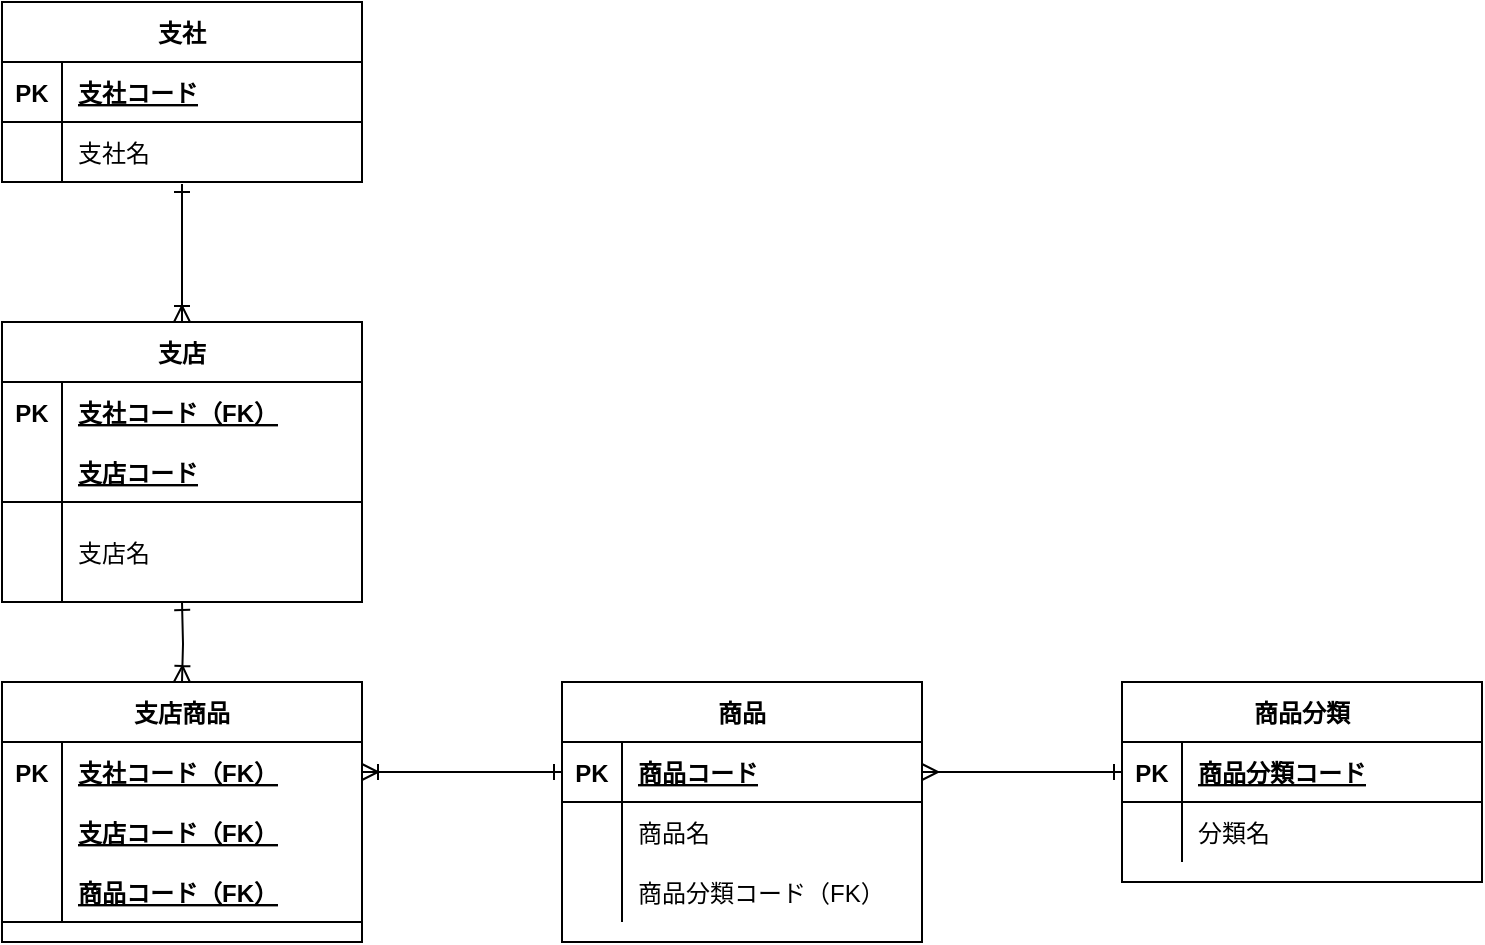 <mxfile>
    <diagram id="PDNJWhATNdJcNaNPMS8d" name="IE">
        <mxGraphModel dx="1092" dy="980" grid="1" gridSize="10" guides="1" tooltips="1" connect="1" arrows="1" fold="1" page="1" pageScale="1" pageWidth="1000" pageHeight="700" math="0" shadow="0">
            <root>
                <mxCell id="0"/>
                <mxCell id="1" parent="0"/>
                <mxCell id="2" value="支社" style="shape=table;startSize=30;container=1;collapsible=1;childLayout=tableLayout;fixedRows=1;rowLines=0;fontStyle=1;align=center;resizeLast=1;" parent="1" vertex="1">
                    <mxGeometry x="40" y="140" width="180" height="90" as="geometry"/>
                </mxCell>
                <mxCell id="3" value="" style="shape=partialRectangle;collapsible=0;dropTarget=0;pointerEvents=0;fillColor=none;top=0;left=0;bottom=1;right=0;points=[[0,0.5],[1,0.5]];portConstraint=eastwest;" parent="2" vertex="1">
                    <mxGeometry y="30" width="180" height="30" as="geometry"/>
                </mxCell>
                <mxCell id="4" value="PK" style="shape=partialRectangle;connectable=0;fillColor=none;top=0;left=0;bottom=0;right=0;fontStyle=1;overflow=hidden;" parent="3" vertex="1">
                    <mxGeometry width="30" height="30" as="geometry"/>
                </mxCell>
                <mxCell id="5" value="支社コード" style="shape=partialRectangle;connectable=0;fillColor=none;top=0;left=0;bottom=0;right=0;align=left;spacingLeft=6;fontStyle=5;overflow=hidden;" parent="3" vertex="1">
                    <mxGeometry x="30" width="150" height="30" as="geometry"/>
                </mxCell>
                <mxCell id="6" value="" style="shape=partialRectangle;collapsible=0;dropTarget=0;pointerEvents=0;fillColor=none;top=0;left=0;bottom=0;right=0;points=[[0,0.5],[1,0.5]];portConstraint=eastwest;" parent="2" vertex="1">
                    <mxGeometry y="60" width="180" height="30" as="geometry"/>
                </mxCell>
                <mxCell id="7" value="" style="shape=partialRectangle;connectable=0;fillColor=none;top=0;left=0;bottom=0;right=0;editable=1;overflow=hidden;" parent="6" vertex="1">
                    <mxGeometry width="30" height="30" as="geometry"/>
                </mxCell>
                <mxCell id="8" value="支社名" style="shape=partialRectangle;connectable=0;fillColor=none;top=0;left=0;bottom=0;right=0;align=left;spacingLeft=6;overflow=hidden;" parent="6" vertex="1">
                    <mxGeometry x="30" width="150" height="30" as="geometry"/>
                </mxCell>
                <mxCell id="15" value="支店" style="shape=table;startSize=30;container=1;collapsible=1;childLayout=tableLayout;fixedRows=1;rowLines=0;fontStyle=1;align=center;resizeLast=1;" parent="1" vertex="1">
                    <mxGeometry x="40" y="300" width="180" height="140" as="geometry"/>
                </mxCell>
                <mxCell id="16" value="" style="shape=partialRectangle;collapsible=0;dropTarget=0;pointerEvents=0;fillColor=none;top=0;left=0;bottom=1;right=0;points=[[0,0.5],[1,0.5]];portConstraint=eastwest;strokeColor=none;" parent="15" vertex="1">
                    <mxGeometry y="30" width="180" height="30" as="geometry"/>
                </mxCell>
                <mxCell id="17" value="PK" style="shape=partialRectangle;connectable=0;fillColor=none;top=0;left=0;bottom=0;right=0;fontStyle=1;overflow=hidden;" parent="16" vertex="1">
                    <mxGeometry width="30" height="30" as="geometry"/>
                </mxCell>
                <mxCell id="18" value="支社コード（FK）" style="shape=partialRectangle;connectable=0;fillColor=none;top=0;left=0;bottom=0;right=0;align=left;spacingLeft=6;fontStyle=5;overflow=hidden;" parent="16" vertex="1">
                    <mxGeometry x="30" width="150" height="30" as="geometry"/>
                </mxCell>
                <mxCell id="29" value="" style="shape=partialRectangle;collapsible=0;dropTarget=0;pointerEvents=0;fillColor=none;top=0;left=0;bottom=1;right=0;points=[[0,0.5],[1,0.5]];portConstraint=eastwest;" parent="15" vertex="1">
                    <mxGeometry y="60" width="180" height="30" as="geometry"/>
                </mxCell>
                <mxCell id="30" value="" style="shape=partialRectangle;connectable=0;fillColor=none;top=0;left=0;bottom=0;right=0;fontStyle=1;overflow=hidden;" parent="29" vertex="1">
                    <mxGeometry width="30" height="30" as="geometry"/>
                </mxCell>
                <mxCell id="31" value="支店コード" style="shape=partialRectangle;connectable=0;fillColor=none;top=0;left=0;bottom=0;right=0;align=left;spacingLeft=6;fontStyle=5;overflow=hidden;" parent="29" vertex="1">
                    <mxGeometry x="30" width="150" height="30" as="geometry"/>
                </mxCell>
                <mxCell id="19" value="" style="shape=partialRectangle;collapsible=0;dropTarget=0;pointerEvents=0;fillColor=none;top=0;left=0;bottom=0;right=0;points=[[0,0.5],[1,0.5]];portConstraint=eastwest;" parent="15" vertex="1">
                    <mxGeometry y="90" width="180" height="50" as="geometry"/>
                </mxCell>
                <mxCell id="20" value="" style="shape=partialRectangle;connectable=0;fillColor=none;top=0;left=0;bottom=0;right=0;editable=1;overflow=hidden;" parent="19" vertex="1">
                    <mxGeometry width="30" height="50" as="geometry"/>
                </mxCell>
                <mxCell id="21" value="支店名" style="shape=partialRectangle;connectable=0;fillColor=none;top=0;left=0;bottom=0;right=0;align=left;spacingLeft=6;overflow=hidden;" parent="19" vertex="1">
                    <mxGeometry x="30" width="150" height="50" as="geometry"/>
                </mxCell>
                <mxCell id="35" value="支店商品" style="shape=table;startSize=30;container=1;collapsible=1;childLayout=tableLayout;fixedRows=1;rowLines=0;fontStyle=1;align=center;resizeLast=1;" parent="1" vertex="1">
                    <mxGeometry x="40" y="480" width="180" height="130" as="geometry"/>
                </mxCell>
                <mxCell id="36" value="" style="shape=partialRectangle;collapsible=0;dropTarget=0;pointerEvents=0;fillColor=none;top=0;left=0;bottom=1;right=0;points=[[0,0.5],[1,0.5]];portConstraint=eastwest;strokeColor=none;" parent="35" vertex="1">
                    <mxGeometry y="30" width="180" height="30" as="geometry"/>
                </mxCell>
                <mxCell id="37" value="PK" style="shape=partialRectangle;connectable=0;fillColor=none;top=0;left=0;bottom=0;right=0;fontStyle=1;overflow=hidden;" parent="36" vertex="1">
                    <mxGeometry width="30" height="30" as="geometry"/>
                </mxCell>
                <mxCell id="38" value="支社コード（FK）" style="shape=partialRectangle;connectable=0;fillColor=none;top=0;left=0;bottom=0;right=0;align=left;spacingLeft=6;fontStyle=5;overflow=hidden;" parent="36" vertex="1">
                    <mxGeometry x="30" width="150" height="30" as="geometry"/>
                </mxCell>
                <mxCell id="51" style="shape=partialRectangle;collapsible=0;dropTarget=0;pointerEvents=0;fillColor=none;top=0;left=0;bottom=1;right=0;points=[[0,0.5],[1,0.5]];portConstraint=eastwest;strokeColor=none;" parent="35" vertex="1">
                    <mxGeometry y="60" width="180" height="30" as="geometry"/>
                </mxCell>
                <mxCell id="52" style="shape=partialRectangle;connectable=0;fillColor=none;top=0;left=0;bottom=0;right=0;fontStyle=1;overflow=hidden;" parent="51" vertex="1">
                    <mxGeometry width="30" height="30" as="geometry"/>
                </mxCell>
                <mxCell id="53" value="支店コード（FK）" style="shape=partialRectangle;connectable=0;fillColor=none;top=0;left=0;bottom=0;right=0;align=left;spacingLeft=6;fontStyle=5;overflow=hidden;" parent="51" vertex="1">
                    <mxGeometry x="30" width="150" height="30" as="geometry"/>
                </mxCell>
                <mxCell id="48" style="shape=partialRectangle;collapsible=0;dropTarget=0;pointerEvents=0;fillColor=none;top=0;left=0;bottom=1;right=0;points=[[0,0.5],[1,0.5]];portConstraint=eastwest;" parent="35" vertex="1">
                    <mxGeometry y="90" width="180" height="30" as="geometry"/>
                </mxCell>
                <mxCell id="49" style="shape=partialRectangle;connectable=0;fillColor=none;top=0;left=0;bottom=0;right=0;fontStyle=1;overflow=hidden;" parent="48" vertex="1">
                    <mxGeometry width="30" height="30" as="geometry"/>
                </mxCell>
                <mxCell id="50" value="商品コード（FK）" style="shape=partialRectangle;connectable=0;fillColor=none;top=0;left=0;bottom=0;right=0;align=left;spacingLeft=6;fontStyle=5;overflow=hidden;" parent="48" vertex="1">
                    <mxGeometry x="30" width="150" height="30" as="geometry"/>
                </mxCell>
                <mxCell id="55" value="商品" style="shape=table;startSize=30;container=1;collapsible=1;childLayout=tableLayout;fixedRows=1;rowLines=0;fontStyle=1;align=center;resizeLast=1;" parent="1" vertex="1">
                    <mxGeometry x="320" y="480" width="180" height="130" as="geometry">
                        <mxRectangle x="320" y="480" width="60" height="30" as="alternateBounds"/>
                    </mxGeometry>
                </mxCell>
                <mxCell id="56" value="" style="shape=partialRectangle;collapsible=0;dropTarget=0;pointerEvents=0;fillColor=none;top=0;left=0;bottom=1;right=0;points=[[0,0.5],[1,0.5]];portConstraint=eastwest;" parent="55" vertex="1">
                    <mxGeometry y="30" width="180" height="30" as="geometry"/>
                </mxCell>
                <mxCell id="57" value="PK" style="shape=partialRectangle;connectable=0;fillColor=none;top=0;left=0;bottom=0;right=0;fontStyle=1;overflow=hidden;" parent="56" vertex="1">
                    <mxGeometry width="30" height="30" as="geometry"/>
                </mxCell>
                <mxCell id="58" value="商品コード" style="shape=partialRectangle;connectable=0;fillColor=none;top=0;left=0;bottom=0;right=0;align=left;spacingLeft=6;fontStyle=5;overflow=hidden;" parent="56" vertex="1">
                    <mxGeometry x="30" width="150" height="30" as="geometry"/>
                </mxCell>
                <mxCell id="59" value="" style="shape=partialRectangle;collapsible=0;dropTarget=0;pointerEvents=0;fillColor=none;top=0;left=0;bottom=0;right=0;points=[[0,0.5],[1,0.5]];portConstraint=eastwest;" parent="55" vertex="1">
                    <mxGeometry y="60" width="180" height="30" as="geometry"/>
                </mxCell>
                <mxCell id="60" value="" style="shape=partialRectangle;connectable=0;fillColor=none;top=0;left=0;bottom=0;right=0;editable=1;overflow=hidden;" parent="59" vertex="1">
                    <mxGeometry width="30" height="30" as="geometry"/>
                </mxCell>
                <mxCell id="61" value="商品名" style="shape=partialRectangle;connectable=0;fillColor=none;top=0;left=0;bottom=0;right=0;align=left;spacingLeft=6;overflow=hidden;" parent="59" vertex="1">
                    <mxGeometry x="30" width="150" height="30" as="geometry"/>
                </mxCell>
                <mxCell id="62" value="" style="shape=partialRectangle;collapsible=0;dropTarget=0;pointerEvents=0;fillColor=none;top=0;left=0;bottom=0;right=0;points=[[0,0.5],[1,0.5]];portConstraint=eastwest;" parent="55" vertex="1">
                    <mxGeometry y="90" width="180" height="30" as="geometry"/>
                </mxCell>
                <mxCell id="63" value="" style="shape=partialRectangle;connectable=0;fillColor=none;top=0;left=0;bottom=0;right=0;editable=1;overflow=hidden;" parent="62" vertex="1">
                    <mxGeometry width="30" height="30" as="geometry"/>
                </mxCell>
                <mxCell id="64" value="商品分類コード（FK）" style="shape=partialRectangle;connectable=0;fillColor=none;top=0;left=0;bottom=0;right=0;align=left;spacingLeft=6;overflow=hidden;" parent="62" vertex="1">
                    <mxGeometry x="30" width="150" height="30" as="geometry"/>
                </mxCell>
                <mxCell id="68" value="商品分類" style="shape=table;startSize=30;container=1;collapsible=1;childLayout=tableLayout;fixedRows=1;rowLines=0;fontStyle=1;align=center;resizeLast=1;" parent="1" vertex="1">
                    <mxGeometry x="600" y="480" width="180" height="100" as="geometry"/>
                </mxCell>
                <mxCell id="69" value="" style="shape=partialRectangle;collapsible=0;dropTarget=0;pointerEvents=0;fillColor=none;top=0;left=0;bottom=1;right=0;points=[[0,0.5],[1,0.5]];portConstraint=eastwest;" parent="68" vertex="1">
                    <mxGeometry y="30" width="180" height="30" as="geometry"/>
                </mxCell>
                <mxCell id="70" value="PK" style="shape=partialRectangle;connectable=0;fillColor=none;top=0;left=0;bottom=0;right=0;fontStyle=1;overflow=hidden;" parent="69" vertex="1">
                    <mxGeometry width="30" height="30" as="geometry"/>
                </mxCell>
                <mxCell id="71" value="商品分類コード" style="shape=partialRectangle;connectable=0;fillColor=none;top=0;left=0;bottom=0;right=0;align=left;spacingLeft=6;fontStyle=5;overflow=hidden;" parent="69" vertex="1">
                    <mxGeometry x="30" width="150" height="30" as="geometry"/>
                </mxCell>
                <mxCell id="72" value="" style="shape=partialRectangle;collapsible=0;dropTarget=0;pointerEvents=0;fillColor=none;top=0;left=0;bottom=0;right=0;points=[[0,0.5],[1,0.5]];portConstraint=eastwest;" parent="68" vertex="1">
                    <mxGeometry y="60" width="180" height="30" as="geometry"/>
                </mxCell>
                <mxCell id="73" value="" style="shape=partialRectangle;connectable=0;fillColor=none;top=0;left=0;bottom=0;right=0;editable=1;overflow=hidden;" parent="72" vertex="1">
                    <mxGeometry width="30" height="30" as="geometry"/>
                </mxCell>
                <mxCell id="74" value="分類名" style="shape=partialRectangle;connectable=0;fillColor=none;top=0;left=0;bottom=0;right=0;align=left;spacingLeft=6;overflow=hidden;" parent="72" vertex="1">
                    <mxGeometry x="30" width="150" height="30" as="geometry"/>
                </mxCell>
                <mxCell id="80" style="edgeStyle=orthogonalEdgeStyle;rounded=0;orthogonalLoop=1;jettySize=auto;html=1;entryX=0;entryY=0.5;entryDx=0;entryDy=0;endArrow=ERone;endFill=0;startArrow=ERmany;startFill=0;exitX=1;exitY=0.5;exitDx=0;exitDy=0;" parent="1" source="56" target="69" edge="1">
                    <mxGeometry relative="1" as="geometry"/>
                </mxCell>
                <mxCell id="82" style="edgeStyle=orthogonalEdgeStyle;rounded=0;orthogonalLoop=1;jettySize=auto;html=1;startArrow=ERone;startFill=0;endArrow=ERoneToMany;endFill=0;entryX=0.5;entryY=0;entryDx=0;entryDy=0;exitX=0.5;exitY=1.033;exitDx=0;exitDy=0;exitPerimeter=0;" parent="1" source="6" target="15" edge="1">
                    <mxGeometry relative="1" as="geometry">
                        <mxPoint x="170" y="200" as="sourcePoint"/>
                    </mxGeometry>
                </mxCell>
                <mxCell id="83" style="edgeStyle=orthogonalEdgeStyle;rounded=0;orthogonalLoop=1;jettySize=auto;html=1;entryX=0.5;entryY=0;entryDx=0;entryDy=0;startArrow=ERone;startFill=0;endArrow=ERoneToMany;endFill=0;" parent="1" target="35" edge="1">
                    <mxGeometry relative="1" as="geometry">
                        <mxPoint x="130" y="440" as="sourcePoint"/>
                    </mxGeometry>
                </mxCell>
                <mxCell id="84" style="edgeStyle=orthogonalEdgeStyle;rounded=0;orthogonalLoop=1;jettySize=auto;html=1;entryX=0;entryY=0.5;entryDx=0;entryDy=0;startArrow=ERoneToMany;startFill=0;endArrow=ERone;endFill=0;exitX=1;exitY=0.5;exitDx=0;exitDy=0;" parent="1" source="36" target="56" edge="1">
                    <mxGeometry relative="1" as="geometry"/>
                </mxCell>
            </root>
        </mxGraphModel>
    </diagram>
    <diagram name="IDEF1X" id="gEaJlEmGpinDy3CPVco-">
        <mxGraphModel dx="689" dy="490" grid="1" gridSize="10" guides="1" tooltips="1" connect="1" arrows="1" fold="1" page="1" pageScale="1" pageWidth="1000" pageHeight="700" math="0" shadow="0">
            <root>
                <mxCell id="7svjB1ouY60oewU3EFpm-0"/>
                <mxCell id="7svjB1ouY60oewU3EFpm-1" parent="7svjB1ouY60oewU3EFpm-0"/>
                <mxCell id="7svjB1ouY60oewU3EFpm-2" value="支社" style="shape=table;startSize=30;container=1;collapsible=1;childLayout=tableLayout;fixedRows=1;rowLines=0;fontStyle=1;align=center;resizeLast=1;" parent="7svjB1ouY60oewU3EFpm-1" vertex="1">
                    <mxGeometry x="40" y="140" width="180" height="90" as="geometry"/>
                </mxCell>
                <mxCell id="7svjB1ouY60oewU3EFpm-3" value="" style="shape=partialRectangle;collapsible=0;dropTarget=0;pointerEvents=0;fillColor=none;top=0;left=0;bottom=1;right=0;points=[[0,0.5],[1,0.5]];portConstraint=eastwest;" parent="7svjB1ouY60oewU3EFpm-2" vertex="1">
                    <mxGeometry y="30" width="180" height="30" as="geometry"/>
                </mxCell>
                <mxCell id="7svjB1ouY60oewU3EFpm-4" value="PK" style="shape=partialRectangle;connectable=0;fillColor=none;top=0;left=0;bottom=0;right=0;fontStyle=1;overflow=hidden;" parent="7svjB1ouY60oewU3EFpm-3" vertex="1">
                    <mxGeometry width="30" height="30" as="geometry"/>
                </mxCell>
                <mxCell id="7svjB1ouY60oewU3EFpm-5" value="支社コード" style="shape=partialRectangle;connectable=0;fillColor=none;top=0;left=0;bottom=0;right=0;align=left;spacingLeft=6;fontStyle=5;overflow=hidden;" parent="7svjB1ouY60oewU3EFpm-3" vertex="1">
                    <mxGeometry x="30" width="150" height="30" as="geometry"/>
                </mxCell>
                <mxCell id="7svjB1ouY60oewU3EFpm-6" value="" style="shape=partialRectangle;collapsible=0;dropTarget=0;pointerEvents=0;fillColor=none;top=0;left=0;bottom=0;right=0;points=[[0,0.5],[1,0.5]];portConstraint=eastwest;" parent="7svjB1ouY60oewU3EFpm-2" vertex="1">
                    <mxGeometry y="60" width="180" height="30" as="geometry"/>
                </mxCell>
                <mxCell id="7svjB1ouY60oewU3EFpm-7" value="" style="shape=partialRectangle;connectable=0;fillColor=none;top=0;left=0;bottom=0;right=0;editable=1;overflow=hidden;" parent="7svjB1ouY60oewU3EFpm-6" vertex="1">
                    <mxGeometry width="30" height="30" as="geometry"/>
                </mxCell>
                <mxCell id="7svjB1ouY60oewU3EFpm-8" value="支社名" style="shape=partialRectangle;connectable=0;fillColor=none;top=0;left=0;bottom=0;right=0;align=left;spacingLeft=6;overflow=hidden;" parent="7svjB1ouY60oewU3EFpm-6" vertex="1">
                    <mxGeometry x="30" width="150" height="30" as="geometry"/>
                </mxCell>
                <mxCell id="7svjB1ouY60oewU3EFpm-9" value="支店" style="shape=table;startSize=30;container=1;collapsible=1;childLayout=tableLayout;fixedRows=1;rowLines=0;fontStyle=1;align=center;resizeLast=1;rounded=1;" parent="7svjB1ouY60oewU3EFpm-1" vertex="1">
                    <mxGeometry x="40" y="280" width="180" height="140" as="geometry"/>
                </mxCell>
                <mxCell id="7svjB1ouY60oewU3EFpm-10" value="" style="shape=partialRectangle;collapsible=0;dropTarget=0;pointerEvents=0;fillColor=none;top=0;left=0;bottom=1;right=0;points=[[0,0.5],[1,0.5]];portConstraint=eastwest;strokeColor=none;" parent="7svjB1ouY60oewU3EFpm-9" vertex="1">
                    <mxGeometry y="30" width="180" height="30" as="geometry"/>
                </mxCell>
                <mxCell id="7svjB1ouY60oewU3EFpm-11" value="PK" style="shape=partialRectangle;connectable=0;fillColor=none;top=0;left=0;bottom=0;right=0;fontStyle=1;overflow=hidden;" parent="7svjB1ouY60oewU3EFpm-10" vertex="1">
                    <mxGeometry width="30" height="30" as="geometry"/>
                </mxCell>
                <mxCell id="7svjB1ouY60oewU3EFpm-12" value="支社コード（FK）" style="shape=partialRectangle;connectable=0;fillColor=none;top=0;left=0;bottom=0;right=0;align=left;spacingLeft=6;fontStyle=5;overflow=hidden;" parent="7svjB1ouY60oewU3EFpm-10" vertex="1">
                    <mxGeometry x="30" width="150" height="30" as="geometry"/>
                </mxCell>
                <mxCell id="7svjB1ouY60oewU3EFpm-13" value="" style="shape=partialRectangle;collapsible=0;dropTarget=0;pointerEvents=0;fillColor=none;top=0;left=0;bottom=1;right=0;points=[[0,0.5],[1,0.5]];portConstraint=eastwest;" parent="7svjB1ouY60oewU3EFpm-9" vertex="1">
                    <mxGeometry y="60" width="180" height="30" as="geometry"/>
                </mxCell>
                <mxCell id="7svjB1ouY60oewU3EFpm-14" value="" style="shape=partialRectangle;connectable=0;fillColor=none;top=0;left=0;bottom=0;right=0;fontStyle=1;overflow=hidden;" parent="7svjB1ouY60oewU3EFpm-13" vertex="1">
                    <mxGeometry width="30" height="30" as="geometry"/>
                </mxCell>
                <mxCell id="7svjB1ouY60oewU3EFpm-15" value="支店コード" style="shape=partialRectangle;connectable=0;fillColor=none;top=0;left=0;bottom=0;right=0;align=left;spacingLeft=6;fontStyle=5;overflow=hidden;" parent="7svjB1ouY60oewU3EFpm-13" vertex="1">
                    <mxGeometry x="30" width="150" height="30" as="geometry"/>
                </mxCell>
                <mxCell id="7svjB1ouY60oewU3EFpm-16" value="" style="shape=partialRectangle;collapsible=0;dropTarget=0;pointerEvents=0;fillColor=none;top=0;left=0;bottom=0;right=0;points=[[0,0.5],[1,0.5]];portConstraint=eastwest;" parent="7svjB1ouY60oewU3EFpm-9" vertex="1">
                    <mxGeometry y="90" width="180" height="50" as="geometry"/>
                </mxCell>
                <mxCell id="7svjB1ouY60oewU3EFpm-17" value="" style="shape=partialRectangle;connectable=0;fillColor=none;top=0;left=0;bottom=0;right=0;editable=1;overflow=hidden;" parent="7svjB1ouY60oewU3EFpm-16" vertex="1">
                    <mxGeometry width="30" height="50" as="geometry"/>
                </mxCell>
                <mxCell id="7svjB1ouY60oewU3EFpm-18" value="支店名" style="shape=partialRectangle;connectable=0;fillColor=none;top=0;left=0;bottom=0;right=0;align=left;spacingLeft=6;overflow=hidden;" parent="7svjB1ouY60oewU3EFpm-16" vertex="1">
                    <mxGeometry x="30" width="150" height="50" as="geometry"/>
                </mxCell>
                <mxCell id="7svjB1ouY60oewU3EFpm-19" value="支店商品" style="shape=table;startSize=30;container=1;collapsible=1;childLayout=tableLayout;fixedRows=1;rowLines=0;fontStyle=1;align=center;resizeLast=1;rounded=1;" parent="7svjB1ouY60oewU3EFpm-1" vertex="1">
                    <mxGeometry x="40" y="480" width="180" height="100" as="geometry"/>
                </mxCell>
                <mxCell id="7svjB1ouY60oewU3EFpm-20" value="" style="shape=partialRectangle;collapsible=0;dropTarget=0;pointerEvents=0;fillColor=none;top=0;left=0;bottom=1;right=0;points=[[0,0.5],[1,0.5]];portConstraint=eastwest;strokeColor=none;" parent="7svjB1ouY60oewU3EFpm-19" vertex="1">
                    <mxGeometry y="30" width="180" height="30" as="geometry"/>
                </mxCell>
                <mxCell id="7svjB1ouY60oewU3EFpm-21" value="PK" style="shape=partialRectangle;connectable=0;fillColor=none;top=0;left=0;bottom=0;right=0;fontStyle=1;overflow=hidden;" parent="7svjB1ouY60oewU3EFpm-20" vertex="1">
                    <mxGeometry width="30" height="30" as="geometry"/>
                </mxCell>
                <mxCell id="7svjB1ouY60oewU3EFpm-22" value="支店コード（FK）" style="shape=partialRectangle;connectable=0;fillColor=none;top=0;left=0;bottom=0;right=0;align=left;spacingLeft=6;fontStyle=5;overflow=hidden;" parent="7svjB1ouY60oewU3EFpm-20" vertex="1">
                    <mxGeometry x="30" width="150" height="30" as="geometry"/>
                </mxCell>
                <mxCell id="7svjB1ouY60oewU3EFpm-23" style="shape=partialRectangle;collapsible=0;dropTarget=0;pointerEvents=0;fillColor=none;top=0;left=0;bottom=1;right=0;points=[[0,0.5],[1,0.5]];portConstraint=eastwest;strokeColor=none;" parent="7svjB1ouY60oewU3EFpm-19" vertex="1">
                    <mxGeometry y="60" width="180" height="30" as="geometry"/>
                </mxCell>
                <mxCell id="7svjB1ouY60oewU3EFpm-24" style="shape=partialRectangle;connectable=0;fillColor=none;top=0;left=0;bottom=0;right=0;fontStyle=1;overflow=hidden;" parent="7svjB1ouY60oewU3EFpm-23" vertex="1">
                    <mxGeometry width="30" height="30" as="geometry"/>
                </mxCell>
                <mxCell id="7svjB1ouY60oewU3EFpm-25" value="商品コード（FK）" style="shape=partialRectangle;connectable=0;fillColor=none;top=0;left=0;bottom=0;right=0;align=left;spacingLeft=6;fontStyle=5;overflow=hidden;" parent="7svjB1ouY60oewU3EFpm-23" vertex="1">
                    <mxGeometry x="30" width="150" height="30" as="geometry"/>
                </mxCell>
                <mxCell id="7svjB1ouY60oewU3EFpm-29" value="商品" style="shape=table;startSize=30;container=1;collapsible=1;childLayout=tableLayout;fixedRows=1;rowLines=0;fontStyle=1;align=center;resizeLast=1;" parent="7svjB1ouY60oewU3EFpm-1" vertex="1">
                    <mxGeometry x="320" y="480" width="180" height="130" as="geometry">
                        <mxRectangle x="320" y="480" width="60" height="30" as="alternateBounds"/>
                    </mxGeometry>
                </mxCell>
                <mxCell id="7svjB1ouY60oewU3EFpm-30" value="" style="shape=partialRectangle;collapsible=0;dropTarget=0;pointerEvents=0;fillColor=none;top=0;left=0;bottom=1;right=0;points=[[0,0.5],[1,0.5]];portConstraint=eastwest;" parent="7svjB1ouY60oewU3EFpm-29" vertex="1">
                    <mxGeometry y="30" width="180" height="30" as="geometry"/>
                </mxCell>
                <mxCell id="7svjB1ouY60oewU3EFpm-31" value="PK" style="shape=partialRectangle;connectable=0;fillColor=none;top=0;left=0;bottom=0;right=0;fontStyle=1;overflow=hidden;" parent="7svjB1ouY60oewU3EFpm-30" vertex="1">
                    <mxGeometry width="30" height="30" as="geometry"/>
                </mxCell>
                <mxCell id="7svjB1ouY60oewU3EFpm-32" value="商品コード" style="shape=partialRectangle;connectable=0;fillColor=none;top=0;left=0;bottom=0;right=0;align=left;spacingLeft=6;fontStyle=5;overflow=hidden;" parent="7svjB1ouY60oewU3EFpm-30" vertex="1">
                    <mxGeometry x="30" width="150" height="30" as="geometry"/>
                </mxCell>
                <mxCell id="7svjB1ouY60oewU3EFpm-33" value="" style="shape=partialRectangle;collapsible=0;dropTarget=0;pointerEvents=0;fillColor=none;top=0;left=0;bottom=0;right=0;points=[[0,0.5],[1,0.5]];portConstraint=eastwest;" parent="7svjB1ouY60oewU3EFpm-29" vertex="1">
                    <mxGeometry y="60" width="180" height="30" as="geometry"/>
                </mxCell>
                <mxCell id="7svjB1ouY60oewU3EFpm-34" value="" style="shape=partialRectangle;connectable=0;fillColor=none;top=0;left=0;bottom=0;right=0;editable=1;overflow=hidden;" parent="7svjB1ouY60oewU3EFpm-33" vertex="1">
                    <mxGeometry width="30" height="30" as="geometry"/>
                </mxCell>
                <mxCell id="7svjB1ouY60oewU3EFpm-35" value="商品名" style="shape=partialRectangle;connectable=0;fillColor=none;top=0;left=0;bottom=0;right=0;align=left;spacingLeft=6;overflow=hidden;" parent="7svjB1ouY60oewU3EFpm-33" vertex="1">
                    <mxGeometry x="30" width="150" height="30" as="geometry"/>
                </mxCell>
                <mxCell id="7svjB1ouY60oewU3EFpm-36" value="" style="shape=partialRectangle;collapsible=0;dropTarget=0;pointerEvents=0;fillColor=none;top=0;left=0;bottom=0;right=0;points=[[0,0.5],[1,0.5]];portConstraint=eastwest;" parent="7svjB1ouY60oewU3EFpm-29" vertex="1">
                    <mxGeometry y="90" width="180" height="30" as="geometry"/>
                </mxCell>
                <mxCell id="7svjB1ouY60oewU3EFpm-37" value="" style="shape=partialRectangle;connectable=0;fillColor=none;top=0;left=0;bottom=0;right=0;editable=1;overflow=hidden;" parent="7svjB1ouY60oewU3EFpm-36" vertex="1">
                    <mxGeometry width="30" height="30" as="geometry"/>
                </mxCell>
                <mxCell id="7svjB1ouY60oewU3EFpm-38" value="商品分類コード（FK）" style="shape=partialRectangle;connectable=0;fillColor=none;top=0;left=0;bottom=0;right=0;align=left;spacingLeft=6;overflow=hidden;" parent="7svjB1ouY60oewU3EFpm-36" vertex="1">
                    <mxGeometry x="30" width="150" height="30" as="geometry"/>
                </mxCell>
                <mxCell id="7svjB1ouY60oewU3EFpm-39" value="商品分類" style="shape=table;startSize=30;container=1;collapsible=1;childLayout=tableLayout;fixedRows=1;rowLines=0;fontStyle=1;align=center;resizeLast=1;" parent="7svjB1ouY60oewU3EFpm-1" vertex="1">
                    <mxGeometry x="600" y="480" width="180" height="100" as="geometry"/>
                </mxCell>
                <mxCell id="7svjB1ouY60oewU3EFpm-40" value="" style="shape=partialRectangle;collapsible=0;dropTarget=0;pointerEvents=0;fillColor=none;top=0;left=0;bottom=1;right=0;points=[[0,0.5],[1,0.5]];portConstraint=eastwest;" parent="7svjB1ouY60oewU3EFpm-39" vertex="1">
                    <mxGeometry y="30" width="180" height="30" as="geometry"/>
                </mxCell>
                <mxCell id="7svjB1ouY60oewU3EFpm-41" value="PK" style="shape=partialRectangle;connectable=0;fillColor=none;top=0;left=0;bottom=0;right=0;fontStyle=1;overflow=hidden;" parent="7svjB1ouY60oewU3EFpm-40" vertex="1">
                    <mxGeometry width="30" height="30" as="geometry"/>
                </mxCell>
                <mxCell id="7svjB1ouY60oewU3EFpm-42" value="商品分類コード" style="shape=partialRectangle;connectable=0;fillColor=none;top=0;left=0;bottom=0;right=0;align=left;spacingLeft=6;fontStyle=5;overflow=hidden;" parent="7svjB1ouY60oewU3EFpm-40" vertex="1">
                    <mxGeometry x="30" width="150" height="30" as="geometry"/>
                </mxCell>
                <mxCell id="7svjB1ouY60oewU3EFpm-43" value="" style="shape=partialRectangle;collapsible=0;dropTarget=0;pointerEvents=0;fillColor=none;top=0;left=0;bottom=0;right=0;points=[[0,0.5],[1,0.5]];portConstraint=eastwest;" parent="7svjB1ouY60oewU3EFpm-39" vertex="1">
                    <mxGeometry y="60" width="180" height="30" as="geometry"/>
                </mxCell>
                <mxCell id="7svjB1ouY60oewU3EFpm-44" value="" style="shape=partialRectangle;connectable=0;fillColor=none;top=0;left=0;bottom=0;right=0;editable=1;overflow=hidden;" parent="7svjB1ouY60oewU3EFpm-43" vertex="1">
                    <mxGeometry width="30" height="30" as="geometry"/>
                </mxCell>
                <mxCell id="7svjB1ouY60oewU3EFpm-45" value="分類名" style="shape=partialRectangle;connectable=0;fillColor=none;top=0;left=0;bottom=0;right=0;align=left;spacingLeft=6;overflow=hidden;" parent="7svjB1ouY60oewU3EFpm-43" vertex="1">
                    <mxGeometry x="30" width="150" height="30" as="geometry"/>
                </mxCell>
                <mxCell id="7svjB1ouY60oewU3EFpm-46" style="edgeStyle=orthogonalEdgeStyle;rounded=0;orthogonalLoop=1;jettySize=auto;html=1;entryX=0;entryY=0.5;entryDx=0;entryDy=0;endArrow=none;endFill=0;startArrow=oval;startFill=1;exitX=1;exitY=0.5;exitDx=0;exitDy=0;" parent="7svjB1ouY60oewU3EFpm-1" source="7svjB1ouY60oewU3EFpm-30" target="7svjB1ouY60oewU3EFpm-40" edge="1">
                    <mxGeometry relative="1" as="geometry"/>
                </mxCell>
                <mxCell id="7svjB1ouY60oewU3EFpm-47" style="edgeStyle=orthogonalEdgeStyle;rounded=0;orthogonalLoop=1;jettySize=auto;html=1;startArrow=none;startFill=0;endArrow=oval;endFill=1;entryX=0.5;entryY=0;entryDx=0;entryDy=0;exitX=0.5;exitY=1.033;exitDx=0;exitDy=0;exitPerimeter=0;" parent="7svjB1ouY60oewU3EFpm-1" source="7svjB1ouY60oewU3EFpm-6" target="7svjB1ouY60oewU3EFpm-9" edge="1">
                    <mxGeometry relative="1" as="geometry">
                        <mxPoint x="170" y="200" as="sourcePoint"/>
                    </mxGeometry>
                </mxCell>
                <mxCell id="7svjB1ouY60oewU3EFpm-48" style="edgeStyle=orthogonalEdgeStyle;rounded=0;orthogonalLoop=1;jettySize=auto;html=1;entryX=0.5;entryY=0;entryDx=0;entryDy=0;startArrow=none;startFill=0;endArrow=oval;endFill=1;exitX=0.503;exitY=1.01;exitDx=0;exitDy=0;exitPerimeter=0;" parent="7svjB1ouY60oewU3EFpm-1" target="7svjB1ouY60oewU3EFpm-19" edge="1" source="7svjB1ouY60oewU3EFpm-16">
                    <mxGeometry relative="1" as="geometry">
                        <mxPoint x="130" y="440" as="sourcePoint"/>
                    </mxGeometry>
                </mxCell>
                <mxCell id="7svjB1ouY60oewU3EFpm-49" style="edgeStyle=orthogonalEdgeStyle;rounded=0;orthogonalLoop=1;jettySize=auto;html=1;entryX=0;entryY=0.5;entryDx=0;entryDy=0;startArrow=oval;startFill=1;endArrow=none;endFill=0;exitX=1;exitY=0.5;exitDx=0;exitDy=0;" parent="7svjB1ouY60oewU3EFpm-1" source="7svjB1ouY60oewU3EFpm-20" target="7svjB1ouY60oewU3EFpm-30" edge="1">
                    <mxGeometry relative="1" as="geometry"/>
                </mxCell>
            </root>
        </mxGraphModel>
    </diagram>
</mxfile>